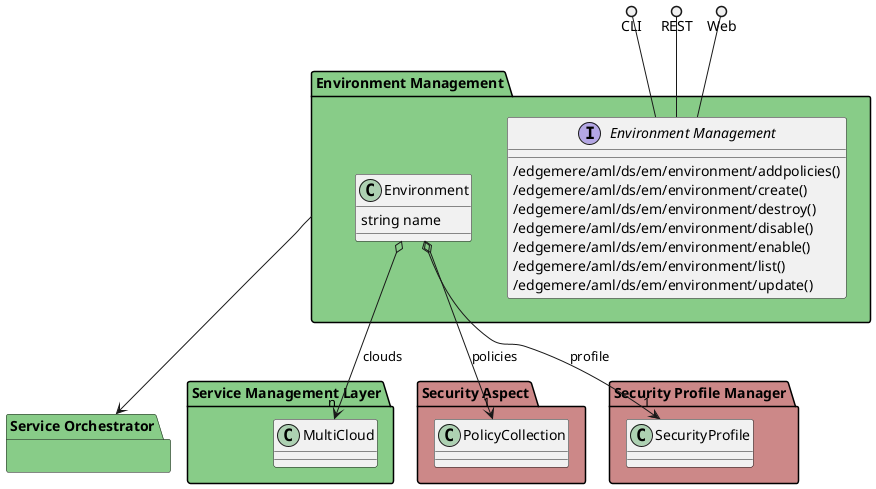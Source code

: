 @startuml


package "Service Orchestrator" #88cc88 {
    }

package "Service Management Layer" #88cc88 {
    
        class MultiCloud {
        }
    }

package "Security Aspect" #cc8888 {
    
        class PolicyCollection {
        }
    }

package "Security Profile Manager" #cc8888 {
    
        class SecurityProfile {
        }
    }


package "Environment Management" #88cc88 {

    interface "Environment Management" as i {
            /edgemere/aml/ds/em/environment/addpolicies()
            /edgemere/aml/ds/em/environment/create()
            /edgemere/aml/ds/em/environment/destroy()
            /edgemere/aml/ds/em/environment/disable()
            /edgemere/aml/ds/em/environment/enable()
            /edgemere/aml/ds/em/environment/list()
            /edgemere/aml/ds/em/environment/update()
    
    }
}

CLI ()-- i
REST ()-- i
Web ()-- i

package "Environment Management" #88cc88 {
        class "Environment" {
                 string name
                    }
                Environment o--> "n" MultiCloud : clouds
                        Environment o--> "1" PolicyCollection : policies
                        Environment o--> "1" SecurityProfile : profile
            
    

}


    "Environment Management" --> "Service Orchestrator"


@enduml
